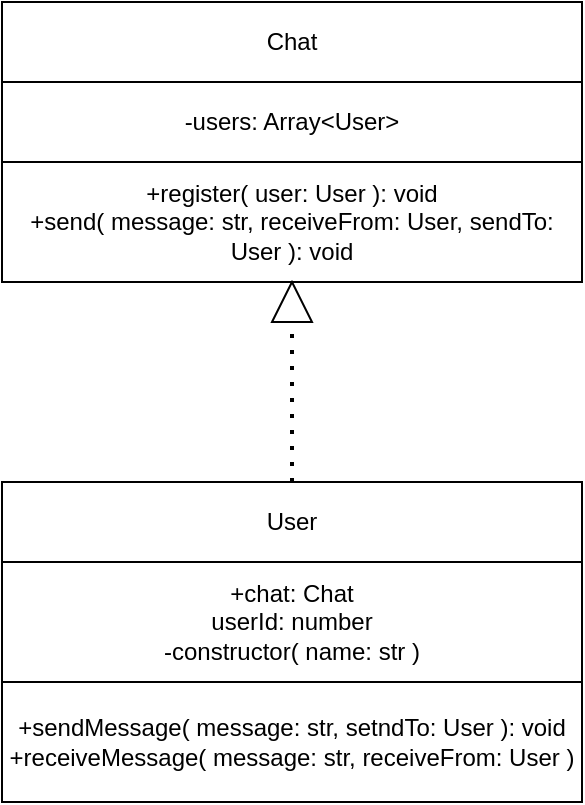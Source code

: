 <mxfile>
    <diagram id="i0sznkB6wCeKxleQH_he" name="Page-1">
        <mxGraphModel dx="519" dy="617" grid="1" gridSize="10" guides="1" tooltips="1" connect="1" arrows="1" fold="1" page="1" pageScale="1" pageWidth="827" pageHeight="1169" math="0" shadow="0">
            <root>
                <mxCell id="0"/>
                <mxCell id="1" parent="0"/>
                <mxCell id="2" value="Chat" style="rounded=0;whiteSpace=wrap;html=1;" parent="1" vertex="1">
                    <mxGeometry x="360" y="240" width="290" height="40" as="geometry"/>
                </mxCell>
                <mxCell id="3" value="-users: Array&amp;lt;User&amp;gt;" style="rounded=0;whiteSpace=wrap;html=1;" parent="1" vertex="1">
                    <mxGeometry x="360" y="280" width="290" height="40" as="geometry"/>
                </mxCell>
                <mxCell id="4" value="+register( user: User ): void&lt;br&gt;+send( message: str, receiveFrom: User, sendTo: User ): void" style="rounded=0;whiteSpace=wrap;html=1;" parent="1" vertex="1">
                    <mxGeometry x="360" y="320" width="290" height="60" as="geometry"/>
                </mxCell>
                <mxCell id="5" value="User" style="rounded=0;whiteSpace=wrap;html=1;" parent="1" vertex="1">
                    <mxGeometry x="360" y="480" width="290" height="40" as="geometry"/>
                </mxCell>
                <mxCell id="6" value="+chat: Chat&lt;br&gt;userId: number&lt;br&gt;-constructor( name: str )" style="rounded=0;whiteSpace=wrap;html=1;" parent="1" vertex="1">
                    <mxGeometry x="360" y="520" width="290" height="60" as="geometry"/>
                </mxCell>
                <mxCell id="7" value="+sendMessage( message: str, setndTo: User ): void&lt;br&gt;+receiveMessage( message: str, receiveFrom: User )" style="rounded=0;whiteSpace=wrap;html=1;" parent="1" vertex="1">
                    <mxGeometry x="360" y="580" width="290" height="60" as="geometry"/>
                </mxCell>
                <mxCell id="8" value="" style="endArrow=none;dashed=1;html=1;dashPattern=1 3;strokeWidth=2;" parent="1" edge="1">
                    <mxGeometry width="50" height="50" relative="1" as="geometry">
                        <mxPoint x="505" y="480" as="sourcePoint"/>
                        <mxPoint x="505" y="400" as="targetPoint"/>
                    </mxGeometry>
                </mxCell>
                <mxCell id="12" value="" style="triangle;whiteSpace=wrap;html=1;rotation=-90;" vertex="1" parent="1">
                    <mxGeometry x="495" y="380" width="20" height="20" as="geometry"/>
                </mxCell>
            </root>
        </mxGraphModel>
    </diagram>
</mxfile>
